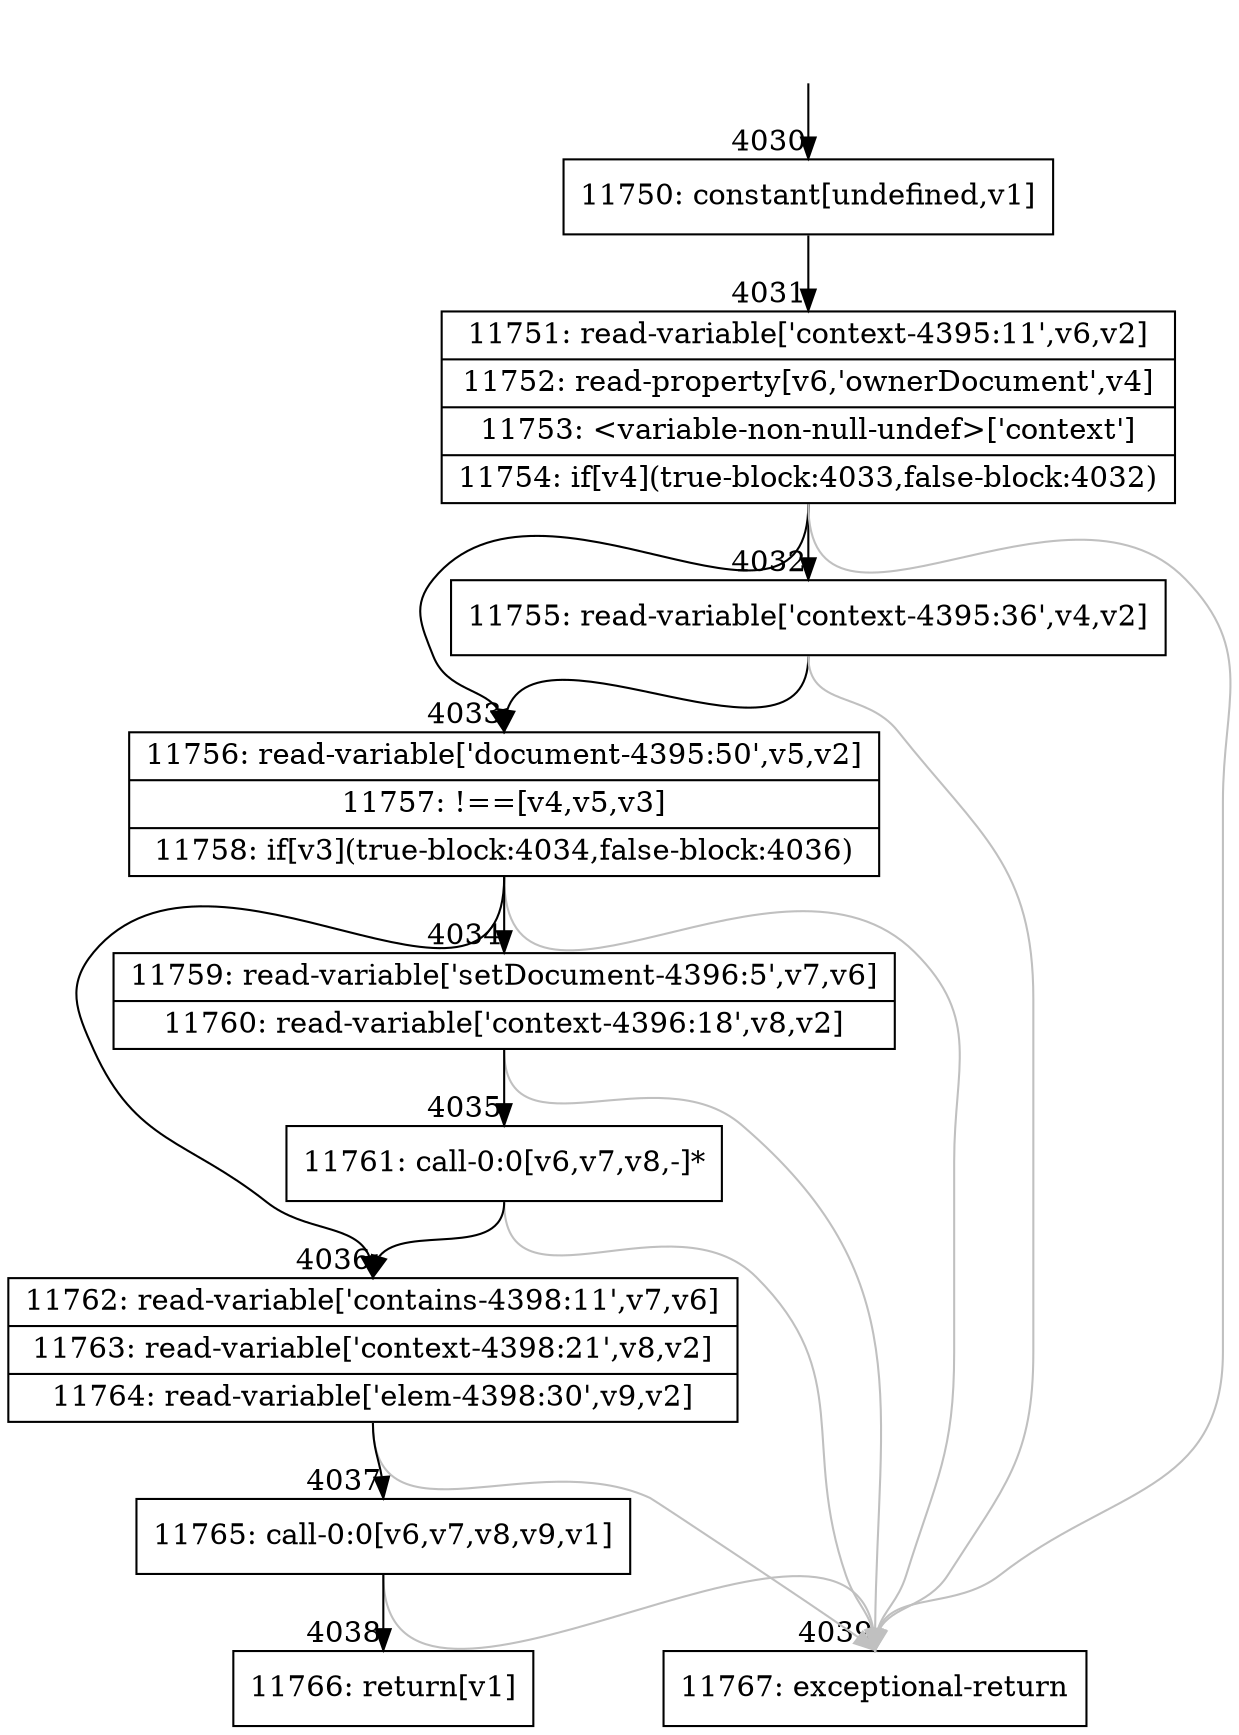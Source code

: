 digraph {
rankdir="TD"
BB_entry260[shape=none,label=""];
BB_entry260 -> BB4030 [tailport=s, headport=n, headlabel="    4030"]
BB4030 [shape=record label="{11750: constant[undefined,v1]}" ] 
BB4030 -> BB4031 [tailport=s, headport=n, headlabel="      4031"]
BB4031 [shape=record label="{11751: read-variable['context-4395:11',v6,v2]|11752: read-property[v6,'ownerDocument',v4]|11753: \<variable-non-null-undef\>['context']|11754: if[v4](true-block:4033,false-block:4032)}" ] 
BB4031 -> BB4033 [tailport=s, headport=n, headlabel="      4033"]
BB4031 -> BB4032 [tailport=s, headport=n, headlabel="      4032"]
BB4031 -> BB4039 [tailport=s, headport=n, color=gray, headlabel="      4039"]
BB4032 [shape=record label="{11755: read-variable['context-4395:36',v4,v2]}" ] 
BB4032 -> BB4033 [tailport=s, headport=n]
BB4032 -> BB4039 [tailport=s, headport=n, color=gray]
BB4033 [shape=record label="{11756: read-variable['document-4395:50',v5,v2]|11757: !==[v4,v5,v3]|11758: if[v3](true-block:4034,false-block:4036)}" ] 
BB4033 -> BB4034 [tailport=s, headport=n, headlabel="      4034"]
BB4033 -> BB4036 [tailport=s, headport=n, headlabel="      4036"]
BB4033 -> BB4039 [tailport=s, headport=n, color=gray]
BB4034 [shape=record label="{11759: read-variable['setDocument-4396:5',v7,v6]|11760: read-variable['context-4396:18',v8,v2]}" ] 
BB4034 -> BB4035 [tailport=s, headport=n, headlabel="      4035"]
BB4034 -> BB4039 [tailport=s, headport=n, color=gray]
BB4035 [shape=record label="{11761: call-0:0[v6,v7,v8,-]*}" ] 
BB4035 -> BB4036 [tailport=s, headport=n]
BB4035 -> BB4039 [tailport=s, headport=n, color=gray]
BB4036 [shape=record label="{11762: read-variable['contains-4398:11',v7,v6]|11763: read-variable['context-4398:21',v8,v2]|11764: read-variable['elem-4398:30',v9,v2]}" ] 
BB4036 -> BB4037 [tailport=s, headport=n, headlabel="      4037"]
BB4036 -> BB4039 [tailport=s, headport=n, color=gray]
BB4037 [shape=record label="{11765: call-0:0[v6,v7,v8,v9,v1]}" ] 
BB4037 -> BB4038 [tailport=s, headport=n, headlabel="      4038"]
BB4037 -> BB4039 [tailport=s, headport=n, color=gray]
BB4038 [shape=record label="{11766: return[v1]}" ] 
BB4039 [shape=record label="{11767: exceptional-return}" ] 
}
